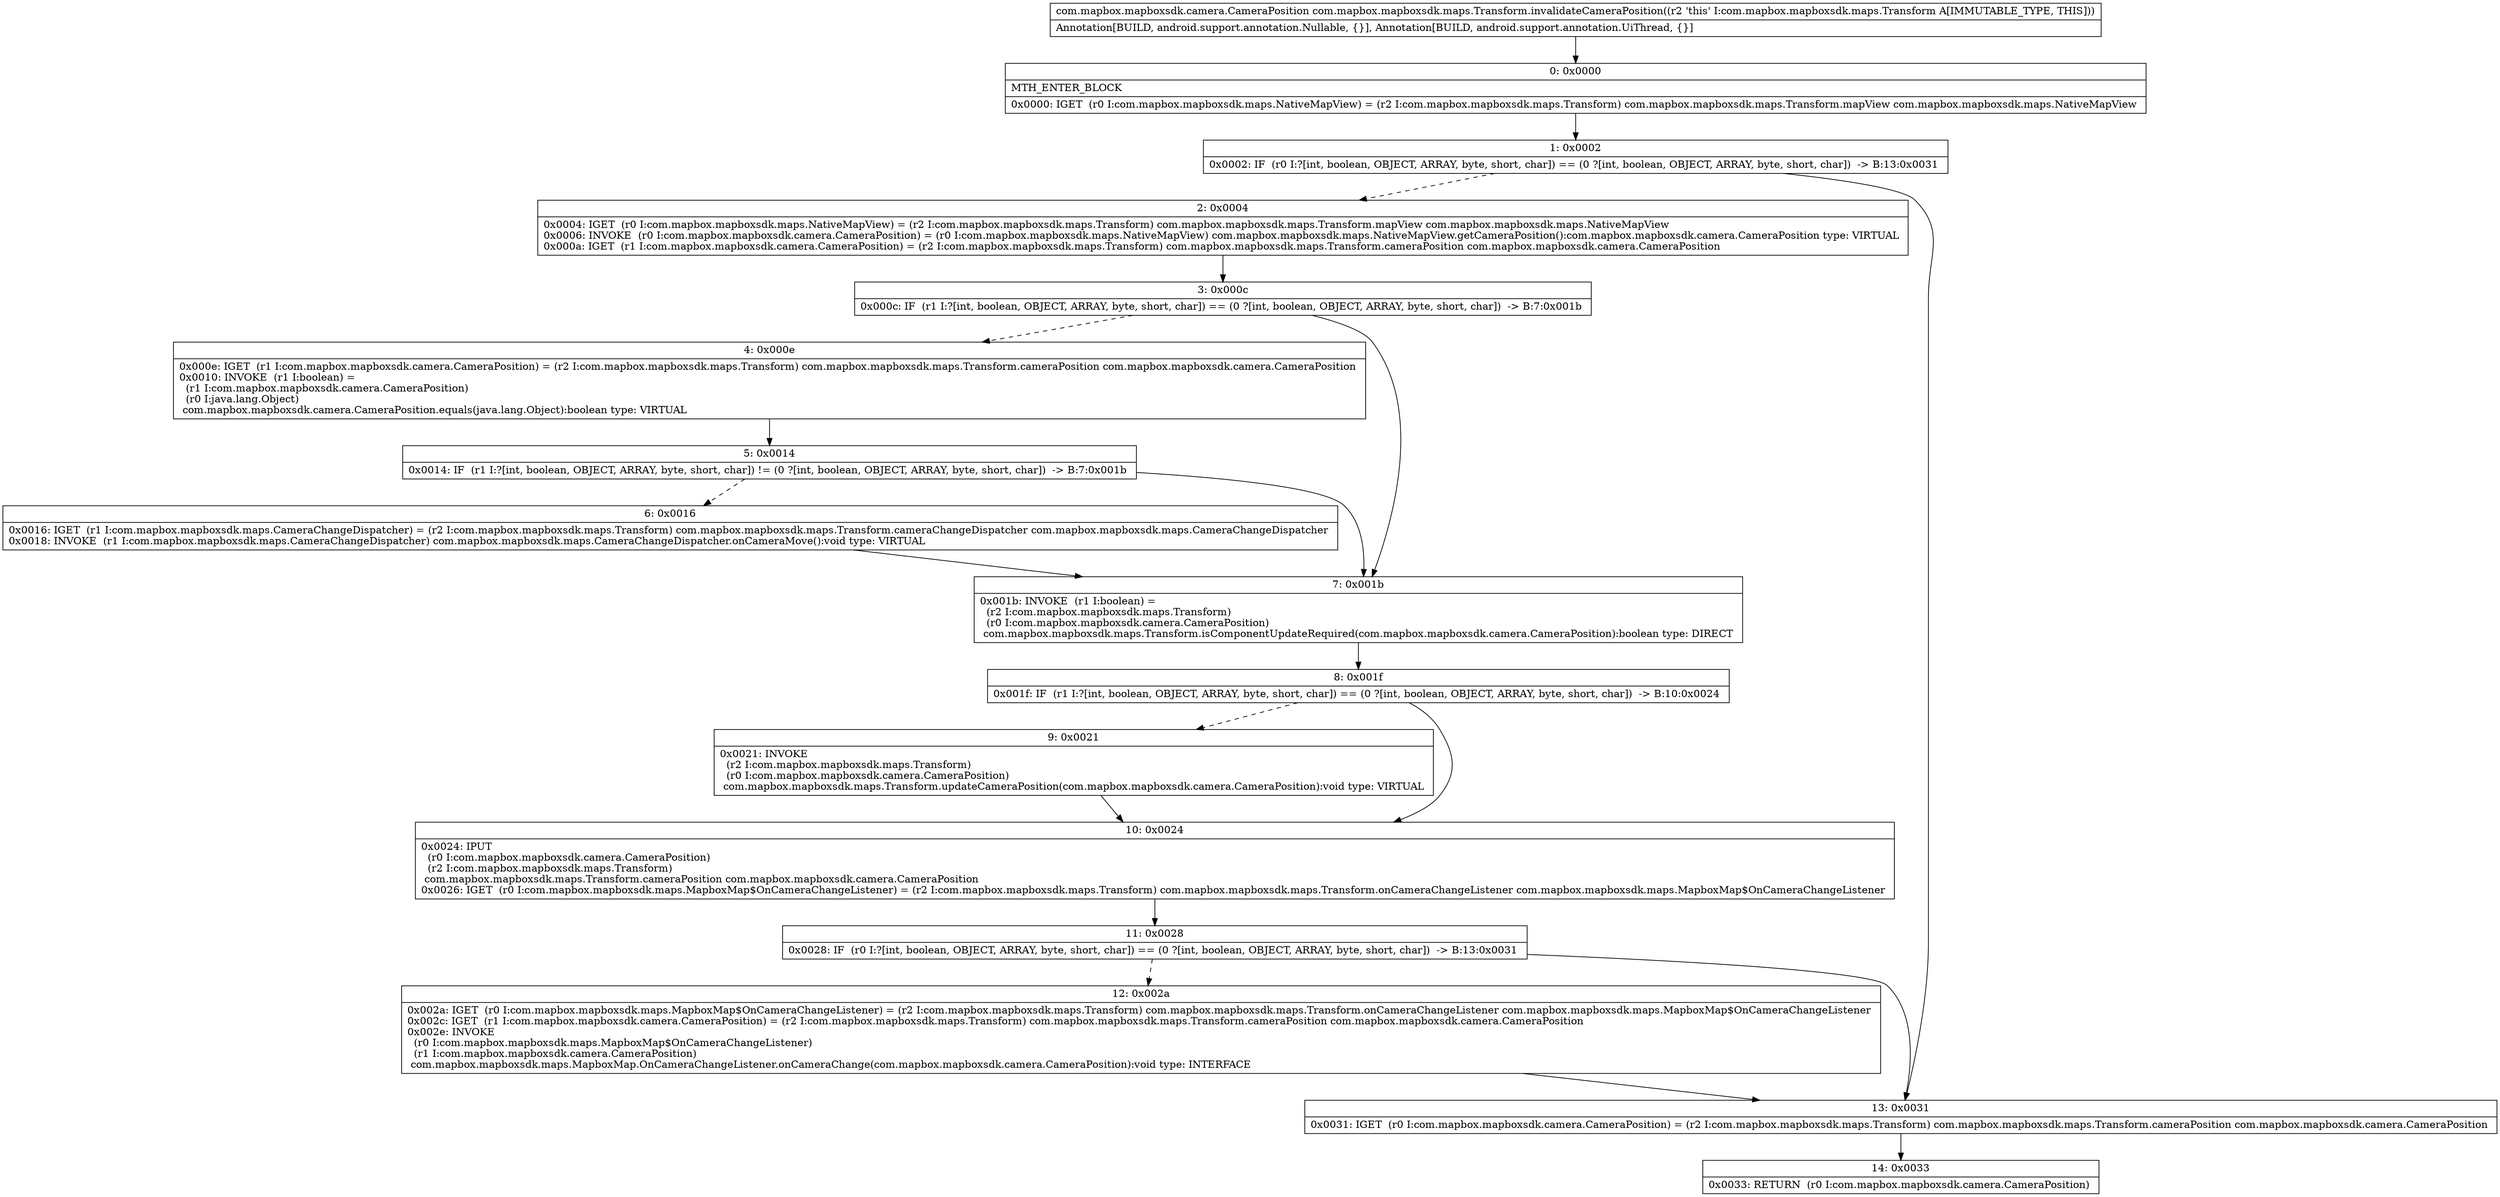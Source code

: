 digraph "CFG forcom.mapbox.mapboxsdk.maps.Transform.invalidateCameraPosition()Lcom\/mapbox\/mapboxsdk\/camera\/CameraPosition;" {
Node_0 [shape=record,label="{0\:\ 0x0000|MTH_ENTER_BLOCK\l|0x0000: IGET  (r0 I:com.mapbox.mapboxsdk.maps.NativeMapView) = (r2 I:com.mapbox.mapboxsdk.maps.Transform) com.mapbox.mapboxsdk.maps.Transform.mapView com.mapbox.mapboxsdk.maps.NativeMapView \l}"];
Node_1 [shape=record,label="{1\:\ 0x0002|0x0002: IF  (r0 I:?[int, boolean, OBJECT, ARRAY, byte, short, char]) == (0 ?[int, boolean, OBJECT, ARRAY, byte, short, char])  \-\> B:13:0x0031 \l}"];
Node_2 [shape=record,label="{2\:\ 0x0004|0x0004: IGET  (r0 I:com.mapbox.mapboxsdk.maps.NativeMapView) = (r2 I:com.mapbox.mapboxsdk.maps.Transform) com.mapbox.mapboxsdk.maps.Transform.mapView com.mapbox.mapboxsdk.maps.NativeMapView \l0x0006: INVOKE  (r0 I:com.mapbox.mapboxsdk.camera.CameraPosition) = (r0 I:com.mapbox.mapboxsdk.maps.NativeMapView) com.mapbox.mapboxsdk.maps.NativeMapView.getCameraPosition():com.mapbox.mapboxsdk.camera.CameraPosition type: VIRTUAL \l0x000a: IGET  (r1 I:com.mapbox.mapboxsdk.camera.CameraPosition) = (r2 I:com.mapbox.mapboxsdk.maps.Transform) com.mapbox.mapboxsdk.maps.Transform.cameraPosition com.mapbox.mapboxsdk.camera.CameraPosition \l}"];
Node_3 [shape=record,label="{3\:\ 0x000c|0x000c: IF  (r1 I:?[int, boolean, OBJECT, ARRAY, byte, short, char]) == (0 ?[int, boolean, OBJECT, ARRAY, byte, short, char])  \-\> B:7:0x001b \l}"];
Node_4 [shape=record,label="{4\:\ 0x000e|0x000e: IGET  (r1 I:com.mapbox.mapboxsdk.camera.CameraPosition) = (r2 I:com.mapbox.mapboxsdk.maps.Transform) com.mapbox.mapboxsdk.maps.Transform.cameraPosition com.mapbox.mapboxsdk.camera.CameraPosition \l0x0010: INVOKE  (r1 I:boolean) = \l  (r1 I:com.mapbox.mapboxsdk.camera.CameraPosition)\l  (r0 I:java.lang.Object)\l com.mapbox.mapboxsdk.camera.CameraPosition.equals(java.lang.Object):boolean type: VIRTUAL \l}"];
Node_5 [shape=record,label="{5\:\ 0x0014|0x0014: IF  (r1 I:?[int, boolean, OBJECT, ARRAY, byte, short, char]) != (0 ?[int, boolean, OBJECT, ARRAY, byte, short, char])  \-\> B:7:0x001b \l}"];
Node_6 [shape=record,label="{6\:\ 0x0016|0x0016: IGET  (r1 I:com.mapbox.mapboxsdk.maps.CameraChangeDispatcher) = (r2 I:com.mapbox.mapboxsdk.maps.Transform) com.mapbox.mapboxsdk.maps.Transform.cameraChangeDispatcher com.mapbox.mapboxsdk.maps.CameraChangeDispatcher \l0x0018: INVOKE  (r1 I:com.mapbox.mapboxsdk.maps.CameraChangeDispatcher) com.mapbox.mapboxsdk.maps.CameraChangeDispatcher.onCameraMove():void type: VIRTUAL \l}"];
Node_7 [shape=record,label="{7\:\ 0x001b|0x001b: INVOKE  (r1 I:boolean) = \l  (r2 I:com.mapbox.mapboxsdk.maps.Transform)\l  (r0 I:com.mapbox.mapboxsdk.camera.CameraPosition)\l com.mapbox.mapboxsdk.maps.Transform.isComponentUpdateRequired(com.mapbox.mapboxsdk.camera.CameraPosition):boolean type: DIRECT \l}"];
Node_8 [shape=record,label="{8\:\ 0x001f|0x001f: IF  (r1 I:?[int, boolean, OBJECT, ARRAY, byte, short, char]) == (0 ?[int, boolean, OBJECT, ARRAY, byte, short, char])  \-\> B:10:0x0024 \l}"];
Node_9 [shape=record,label="{9\:\ 0x0021|0x0021: INVOKE  \l  (r2 I:com.mapbox.mapboxsdk.maps.Transform)\l  (r0 I:com.mapbox.mapboxsdk.camera.CameraPosition)\l com.mapbox.mapboxsdk.maps.Transform.updateCameraPosition(com.mapbox.mapboxsdk.camera.CameraPosition):void type: VIRTUAL \l}"];
Node_10 [shape=record,label="{10\:\ 0x0024|0x0024: IPUT  \l  (r0 I:com.mapbox.mapboxsdk.camera.CameraPosition)\l  (r2 I:com.mapbox.mapboxsdk.maps.Transform)\l com.mapbox.mapboxsdk.maps.Transform.cameraPosition com.mapbox.mapboxsdk.camera.CameraPosition \l0x0026: IGET  (r0 I:com.mapbox.mapboxsdk.maps.MapboxMap$OnCameraChangeListener) = (r2 I:com.mapbox.mapboxsdk.maps.Transform) com.mapbox.mapboxsdk.maps.Transform.onCameraChangeListener com.mapbox.mapboxsdk.maps.MapboxMap$OnCameraChangeListener \l}"];
Node_11 [shape=record,label="{11\:\ 0x0028|0x0028: IF  (r0 I:?[int, boolean, OBJECT, ARRAY, byte, short, char]) == (0 ?[int, boolean, OBJECT, ARRAY, byte, short, char])  \-\> B:13:0x0031 \l}"];
Node_12 [shape=record,label="{12\:\ 0x002a|0x002a: IGET  (r0 I:com.mapbox.mapboxsdk.maps.MapboxMap$OnCameraChangeListener) = (r2 I:com.mapbox.mapboxsdk.maps.Transform) com.mapbox.mapboxsdk.maps.Transform.onCameraChangeListener com.mapbox.mapboxsdk.maps.MapboxMap$OnCameraChangeListener \l0x002c: IGET  (r1 I:com.mapbox.mapboxsdk.camera.CameraPosition) = (r2 I:com.mapbox.mapboxsdk.maps.Transform) com.mapbox.mapboxsdk.maps.Transform.cameraPosition com.mapbox.mapboxsdk.camera.CameraPosition \l0x002e: INVOKE  \l  (r0 I:com.mapbox.mapboxsdk.maps.MapboxMap$OnCameraChangeListener)\l  (r1 I:com.mapbox.mapboxsdk.camera.CameraPosition)\l com.mapbox.mapboxsdk.maps.MapboxMap.OnCameraChangeListener.onCameraChange(com.mapbox.mapboxsdk.camera.CameraPosition):void type: INTERFACE \l}"];
Node_13 [shape=record,label="{13\:\ 0x0031|0x0031: IGET  (r0 I:com.mapbox.mapboxsdk.camera.CameraPosition) = (r2 I:com.mapbox.mapboxsdk.maps.Transform) com.mapbox.mapboxsdk.maps.Transform.cameraPosition com.mapbox.mapboxsdk.camera.CameraPosition \l}"];
Node_14 [shape=record,label="{14\:\ 0x0033|0x0033: RETURN  (r0 I:com.mapbox.mapboxsdk.camera.CameraPosition) \l}"];
MethodNode[shape=record,label="{com.mapbox.mapboxsdk.camera.CameraPosition com.mapbox.mapboxsdk.maps.Transform.invalidateCameraPosition((r2 'this' I:com.mapbox.mapboxsdk.maps.Transform A[IMMUTABLE_TYPE, THIS]))  | Annotation[BUILD, android.support.annotation.Nullable, \{\}], Annotation[BUILD, android.support.annotation.UiThread, \{\}]\l}"];
MethodNode -> Node_0;
Node_0 -> Node_1;
Node_1 -> Node_2[style=dashed];
Node_1 -> Node_13;
Node_2 -> Node_3;
Node_3 -> Node_4[style=dashed];
Node_3 -> Node_7;
Node_4 -> Node_5;
Node_5 -> Node_6[style=dashed];
Node_5 -> Node_7;
Node_6 -> Node_7;
Node_7 -> Node_8;
Node_8 -> Node_9[style=dashed];
Node_8 -> Node_10;
Node_9 -> Node_10;
Node_10 -> Node_11;
Node_11 -> Node_12[style=dashed];
Node_11 -> Node_13;
Node_12 -> Node_13;
Node_13 -> Node_14;
}

